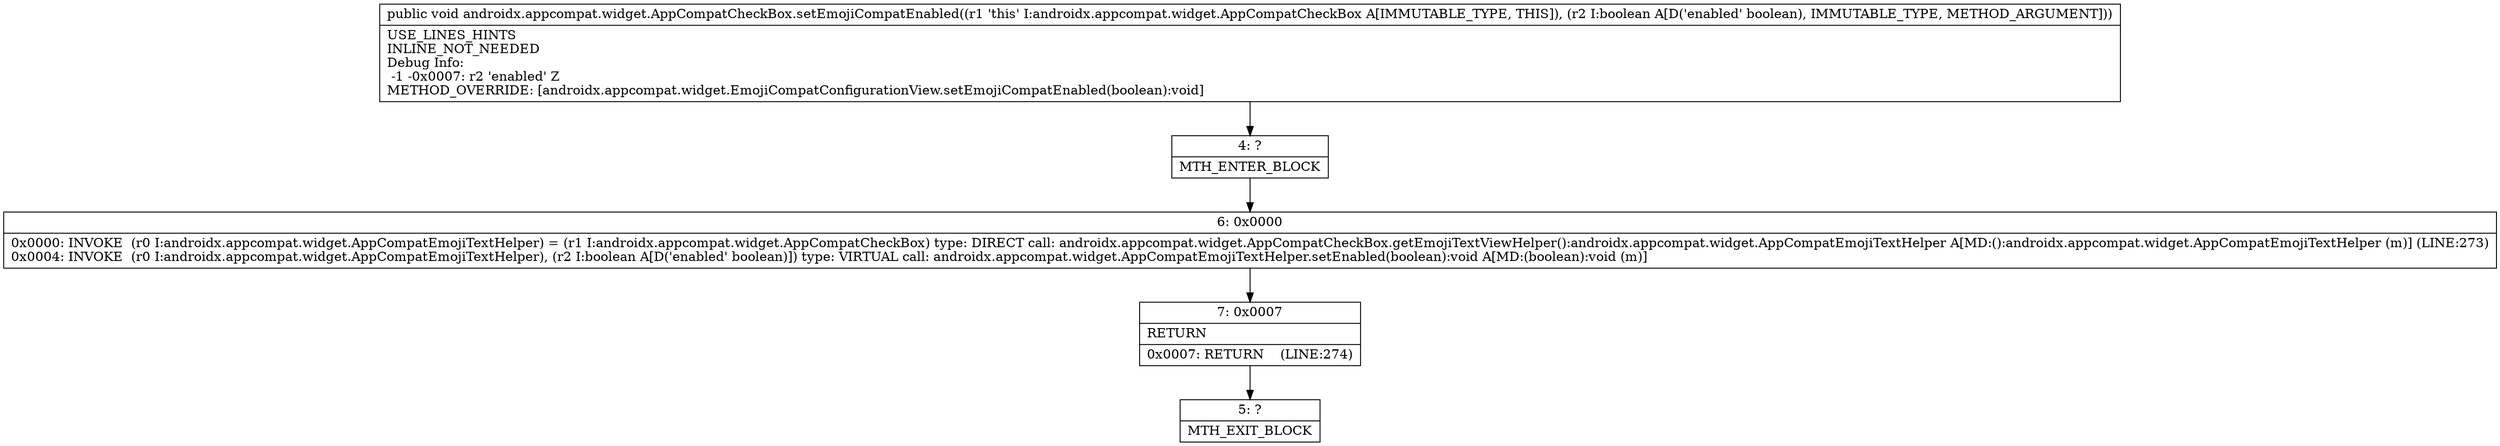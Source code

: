 digraph "CFG forandroidx.appcompat.widget.AppCompatCheckBox.setEmojiCompatEnabled(Z)V" {
Node_4 [shape=record,label="{4\:\ ?|MTH_ENTER_BLOCK\l}"];
Node_6 [shape=record,label="{6\:\ 0x0000|0x0000: INVOKE  (r0 I:androidx.appcompat.widget.AppCompatEmojiTextHelper) = (r1 I:androidx.appcompat.widget.AppCompatCheckBox) type: DIRECT call: androidx.appcompat.widget.AppCompatCheckBox.getEmojiTextViewHelper():androidx.appcompat.widget.AppCompatEmojiTextHelper A[MD:():androidx.appcompat.widget.AppCompatEmojiTextHelper (m)] (LINE:273)\l0x0004: INVOKE  (r0 I:androidx.appcompat.widget.AppCompatEmojiTextHelper), (r2 I:boolean A[D('enabled' boolean)]) type: VIRTUAL call: androidx.appcompat.widget.AppCompatEmojiTextHelper.setEnabled(boolean):void A[MD:(boolean):void (m)]\l}"];
Node_7 [shape=record,label="{7\:\ 0x0007|RETURN\l|0x0007: RETURN    (LINE:274)\l}"];
Node_5 [shape=record,label="{5\:\ ?|MTH_EXIT_BLOCK\l}"];
MethodNode[shape=record,label="{public void androidx.appcompat.widget.AppCompatCheckBox.setEmojiCompatEnabled((r1 'this' I:androidx.appcompat.widget.AppCompatCheckBox A[IMMUTABLE_TYPE, THIS]), (r2 I:boolean A[D('enabled' boolean), IMMUTABLE_TYPE, METHOD_ARGUMENT]))  | USE_LINES_HINTS\lINLINE_NOT_NEEDED\lDebug Info:\l  \-1 \-0x0007: r2 'enabled' Z\lMETHOD_OVERRIDE: [androidx.appcompat.widget.EmojiCompatConfigurationView.setEmojiCompatEnabled(boolean):void]\l}"];
MethodNode -> Node_4;Node_4 -> Node_6;
Node_6 -> Node_7;
Node_7 -> Node_5;
}

